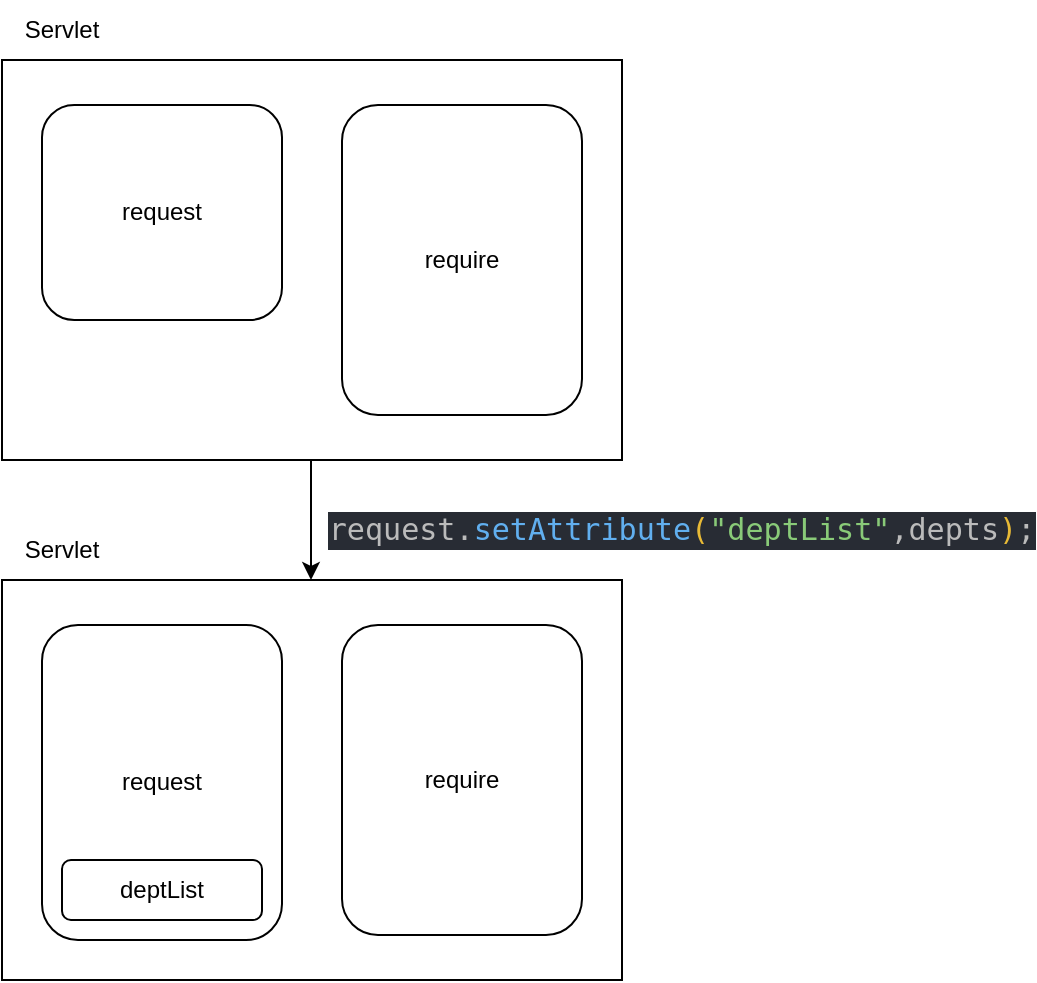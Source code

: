 <mxfile version="21.3.2" type="github">
  <diagram name="第 1 页" id="5jfhSIbzBSS9mzldXUcM">
    <mxGraphModel dx="2074" dy="1124" grid="1" gridSize="10" guides="1" tooltips="1" connect="1" arrows="1" fold="1" page="1" pageScale="1" pageWidth="3300" pageHeight="4681" math="0" shadow="0">
      <root>
        <mxCell id="0" />
        <mxCell id="1" parent="0" />
        <mxCell id="vL32XNnwfDZ7PTR04bim-1" value="" style="rounded=0;whiteSpace=wrap;html=1;" vertex="1" parent="1">
          <mxGeometry x="110" y="380" width="310" height="200" as="geometry" />
        </mxCell>
        <mxCell id="vL32XNnwfDZ7PTR04bim-2" value="Servlet" style="text;html=1;strokeColor=none;fillColor=none;align=center;verticalAlign=middle;whiteSpace=wrap;rounded=0;" vertex="1" parent="1">
          <mxGeometry x="110" y="350" width="60" height="30" as="geometry" />
        </mxCell>
        <mxCell id="vL32XNnwfDZ7PTR04bim-4" value="request" style="rounded=1;whiteSpace=wrap;html=1;" vertex="1" parent="1">
          <mxGeometry x="130" y="402.5" width="120" height="107.5" as="geometry" />
        </mxCell>
        <mxCell id="vL32XNnwfDZ7PTR04bim-5" value="require" style="rounded=1;whiteSpace=wrap;html=1;" vertex="1" parent="1">
          <mxGeometry x="280" y="402.5" width="120" height="155" as="geometry" />
        </mxCell>
        <mxCell id="vL32XNnwfDZ7PTR04bim-6" value="" style="endArrow=classic;html=1;rounded=0;" edge="1" parent="1">
          <mxGeometry width="50" height="50" relative="1" as="geometry">
            <mxPoint x="264.5" y="580" as="sourcePoint" />
            <mxPoint x="264.5" y="640" as="targetPoint" />
          </mxGeometry>
        </mxCell>
        <mxCell id="vL32XNnwfDZ7PTR04bim-7" value="" style="rounded=0;whiteSpace=wrap;html=1;" vertex="1" parent="1">
          <mxGeometry x="110" y="640" width="310" height="200" as="geometry" />
        </mxCell>
        <mxCell id="vL32XNnwfDZ7PTR04bim-8" value="Servlet" style="text;html=1;strokeColor=none;fillColor=none;align=center;verticalAlign=middle;whiteSpace=wrap;rounded=0;" vertex="1" parent="1">
          <mxGeometry x="110" y="610" width="60" height="30" as="geometry" />
        </mxCell>
        <mxCell id="vL32XNnwfDZ7PTR04bim-9" value="request" style="rounded=1;whiteSpace=wrap;html=1;" vertex="1" parent="1">
          <mxGeometry x="130" y="662.5" width="120" height="157.5" as="geometry" />
        </mxCell>
        <mxCell id="vL32XNnwfDZ7PTR04bim-10" value="require" style="rounded=1;whiteSpace=wrap;html=1;" vertex="1" parent="1">
          <mxGeometry x="280" y="662.5" width="120" height="155" as="geometry" />
        </mxCell>
        <mxCell id="vL32XNnwfDZ7PTR04bim-12" value="deptList" style="rounded=1;whiteSpace=wrap;html=1;" vertex="1" parent="1">
          <mxGeometry x="140" y="780" width="100" height="30" as="geometry" />
        </mxCell>
        <mxCell id="vL32XNnwfDZ7PTR04bim-13" value="&lt;pre style=&quot;background-color:#282c34;color:#bbbbbb;font-family:&#39;Monaco&#39;,monospace;font-size:11.3pt;&quot;&gt;request.&lt;span style=&quot;color:#61afef;&quot;&gt;setAttribute&lt;/span&gt;&lt;span style=&quot;color:#e8ba36;&quot;&gt;(&lt;/span&gt;&lt;span style=&quot;color:#89ca78;&quot;&gt;&quot;deptList&quot;&lt;/span&gt;,depts&lt;span style=&quot;color:#e8ba36;&quot;&gt;)&lt;/span&gt;;&lt;/pre&gt;" style="text;html=1;strokeColor=none;fillColor=none;align=center;verticalAlign=middle;whiteSpace=wrap;rounded=0;" vertex="1" parent="1">
          <mxGeometry x="420" y="600" width="60" height="30" as="geometry" />
        </mxCell>
      </root>
    </mxGraphModel>
  </diagram>
</mxfile>
